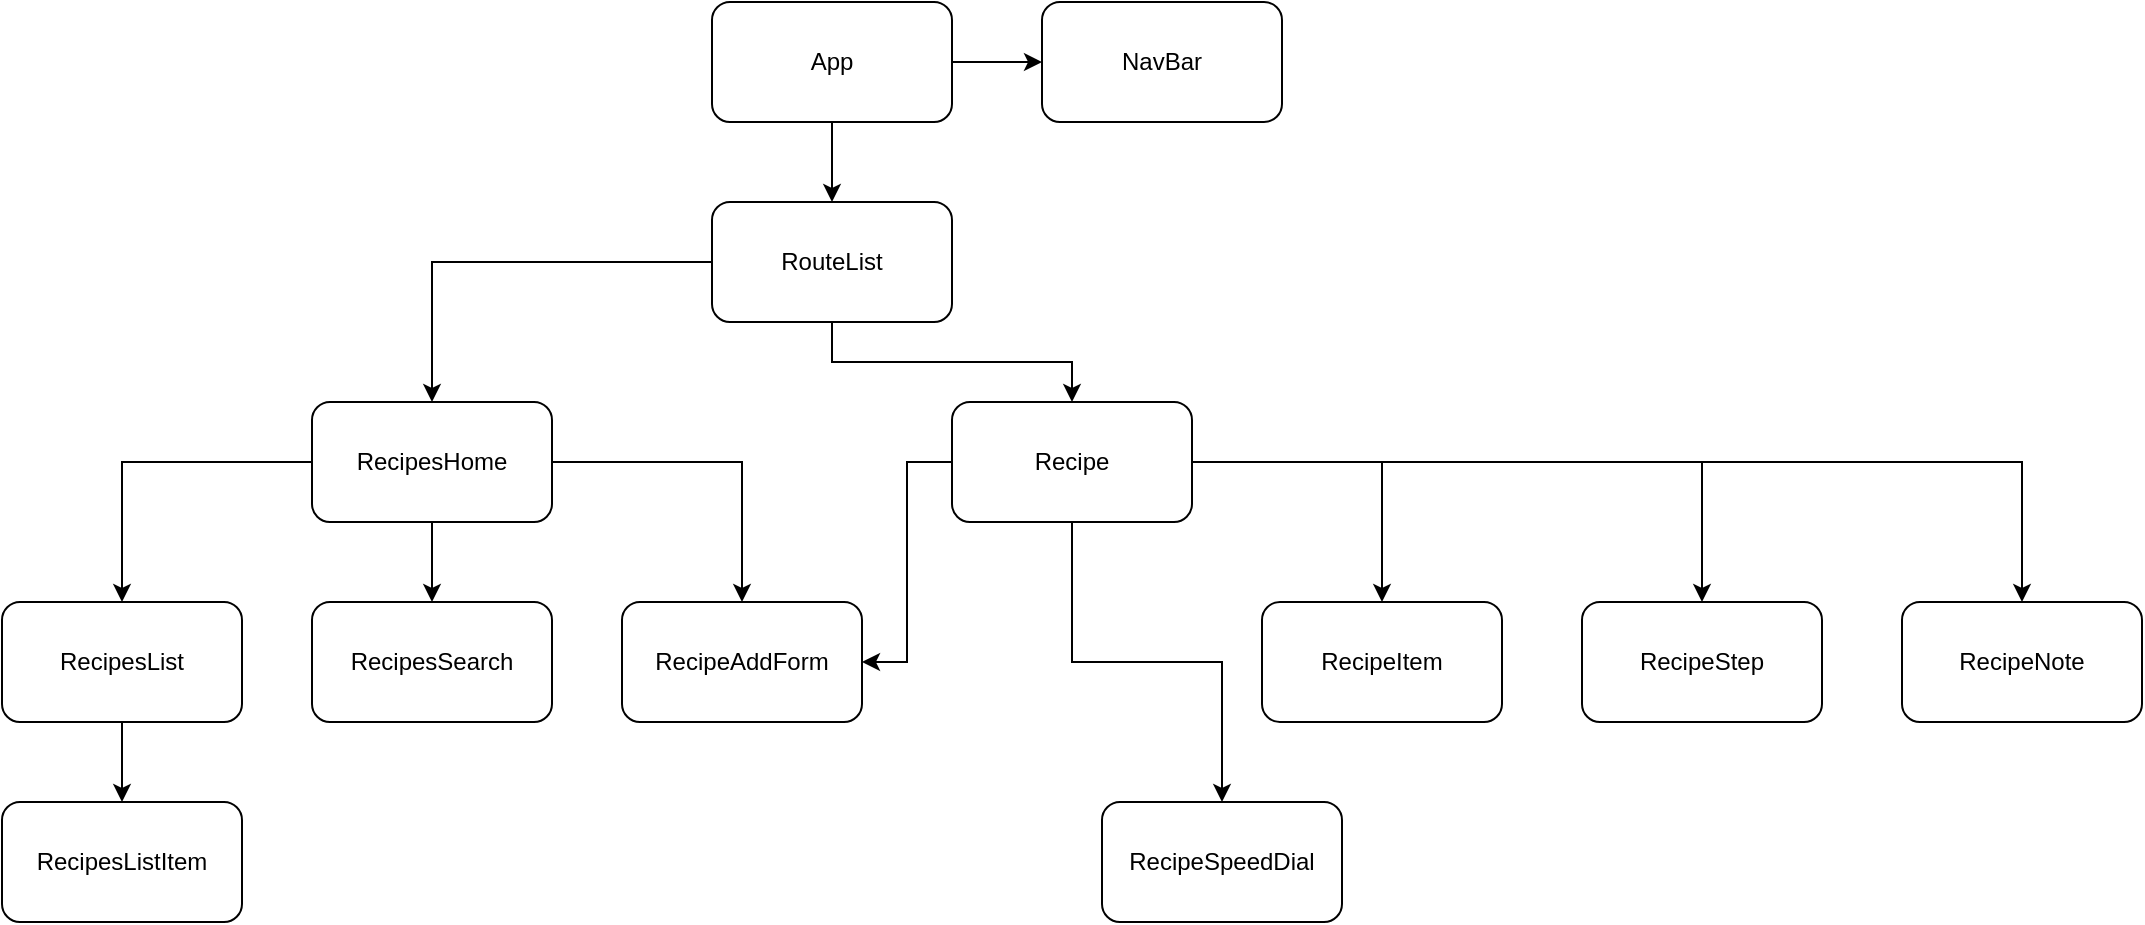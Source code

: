 <mxfile version="21.1.5" type="github">
  <diagram name="Page-1" id="cRDbK9eYe8UcyhCUnPsH">
    <mxGraphModel dx="1026" dy="636" grid="1" gridSize="10" guides="1" tooltips="1" connect="1" arrows="1" fold="1" page="1" pageScale="1" pageWidth="850" pageHeight="1100" math="0" shadow="0">
      <root>
        <mxCell id="0" />
        <mxCell id="1" parent="0" />
        <mxCell id="WAWfPX1g_GacfLOxUS-W-1" style="edgeStyle=orthogonalEdgeStyle;rounded=0;orthogonalLoop=1;jettySize=auto;html=1;entryX=0.5;entryY=0;entryDx=0;entryDy=0;" edge="1" parent="1" source="oDOGdpad-vqsCHCc3Da3-1" target="oDOGdpad-vqsCHCc3Da3-2">
          <mxGeometry relative="1" as="geometry" />
        </mxCell>
        <mxCell id="WAWfPX1g_GacfLOxUS-W-21" style="edgeStyle=orthogonalEdgeStyle;rounded=0;orthogonalLoop=1;jettySize=auto;html=1;entryX=0;entryY=0.5;entryDx=0;entryDy=0;" edge="1" parent="1" source="oDOGdpad-vqsCHCc3Da3-1" target="WAWfPX1g_GacfLOxUS-W-20">
          <mxGeometry relative="1" as="geometry" />
        </mxCell>
        <mxCell id="oDOGdpad-vqsCHCc3Da3-1" value="App" style="rounded=1;whiteSpace=wrap;html=1;" parent="1" vertex="1">
          <mxGeometry x="365" y="90" width="120" height="60" as="geometry" />
        </mxCell>
        <mxCell id="WAWfPX1g_GacfLOxUS-W-2" style="edgeStyle=orthogonalEdgeStyle;rounded=0;orthogonalLoop=1;jettySize=auto;html=1;entryX=0.5;entryY=0;entryDx=0;entryDy=0;" edge="1" parent="1" source="oDOGdpad-vqsCHCc3Da3-2" target="oDOGdpad-vqsCHCc3Da3-3">
          <mxGeometry relative="1" as="geometry" />
        </mxCell>
        <mxCell id="WAWfPX1g_GacfLOxUS-W-4" style="edgeStyle=orthogonalEdgeStyle;rounded=0;orthogonalLoop=1;jettySize=auto;html=1;" edge="1" parent="1" source="oDOGdpad-vqsCHCc3Da3-2" target="WAWfPX1g_GacfLOxUS-W-3">
          <mxGeometry relative="1" as="geometry" />
        </mxCell>
        <mxCell id="oDOGdpad-vqsCHCc3Da3-2" value="RouteList" style="rounded=1;whiteSpace=wrap;html=1;" parent="1" vertex="1">
          <mxGeometry x="365" y="190" width="120" height="60" as="geometry" />
        </mxCell>
        <mxCell id="WAWfPX1g_GacfLOxUS-W-7" style="edgeStyle=orthogonalEdgeStyle;rounded=0;orthogonalLoop=1;jettySize=auto;html=1;entryX=0.5;entryY=0;entryDx=0;entryDy=0;" edge="1" parent="1" source="oDOGdpad-vqsCHCc3Da3-3" target="WAWfPX1g_GacfLOxUS-W-5">
          <mxGeometry relative="1" as="geometry" />
        </mxCell>
        <mxCell id="WAWfPX1g_GacfLOxUS-W-8" style="edgeStyle=orthogonalEdgeStyle;rounded=0;orthogonalLoop=1;jettySize=auto;html=1;entryX=0.5;entryY=0;entryDx=0;entryDy=0;" edge="1" parent="1" source="oDOGdpad-vqsCHCc3Da3-3" target="WAWfPX1g_GacfLOxUS-W-6">
          <mxGeometry relative="1" as="geometry" />
        </mxCell>
        <mxCell id="WAWfPX1g_GacfLOxUS-W-10" style="edgeStyle=orthogonalEdgeStyle;rounded=0;orthogonalLoop=1;jettySize=auto;html=1;entryX=0.5;entryY=0;entryDx=0;entryDy=0;" edge="1" parent="1" source="oDOGdpad-vqsCHCc3Da3-3" target="WAWfPX1g_GacfLOxUS-W-9">
          <mxGeometry relative="1" as="geometry" />
        </mxCell>
        <mxCell id="oDOGdpad-vqsCHCc3Da3-3" value="RecipesHome" style="rounded=1;whiteSpace=wrap;html=1;" parent="1" vertex="1">
          <mxGeometry x="165" y="290" width="120" height="60" as="geometry" />
        </mxCell>
        <mxCell id="WAWfPX1g_GacfLOxUS-W-13" style="edgeStyle=orthogonalEdgeStyle;rounded=0;orthogonalLoop=1;jettySize=auto;html=1;entryX=1;entryY=0.5;entryDx=0;entryDy=0;" edge="1" parent="1" source="WAWfPX1g_GacfLOxUS-W-3" target="WAWfPX1g_GacfLOxUS-W-9">
          <mxGeometry relative="1" as="geometry" />
        </mxCell>
        <mxCell id="WAWfPX1g_GacfLOxUS-W-17" style="edgeStyle=orthogonalEdgeStyle;rounded=0;orthogonalLoop=1;jettySize=auto;html=1;entryX=0.5;entryY=0;entryDx=0;entryDy=0;" edge="1" parent="1" source="WAWfPX1g_GacfLOxUS-W-3" target="WAWfPX1g_GacfLOxUS-W-14">
          <mxGeometry relative="1" as="geometry" />
        </mxCell>
        <mxCell id="WAWfPX1g_GacfLOxUS-W-18" style="edgeStyle=orthogonalEdgeStyle;rounded=0;orthogonalLoop=1;jettySize=auto;html=1;entryX=0.5;entryY=0;entryDx=0;entryDy=0;" edge="1" parent="1" source="WAWfPX1g_GacfLOxUS-W-3" target="WAWfPX1g_GacfLOxUS-W-15">
          <mxGeometry relative="1" as="geometry" />
        </mxCell>
        <mxCell id="WAWfPX1g_GacfLOxUS-W-19" style="edgeStyle=orthogonalEdgeStyle;rounded=0;orthogonalLoop=1;jettySize=auto;html=1;" edge="1" parent="1" source="WAWfPX1g_GacfLOxUS-W-3" target="WAWfPX1g_GacfLOxUS-W-16">
          <mxGeometry relative="1" as="geometry" />
        </mxCell>
        <mxCell id="WAWfPX1g_GacfLOxUS-W-23" style="edgeStyle=orthogonalEdgeStyle;rounded=0;orthogonalLoop=1;jettySize=auto;html=1;entryX=0.5;entryY=0;entryDx=0;entryDy=0;" edge="1" parent="1" source="WAWfPX1g_GacfLOxUS-W-3" target="WAWfPX1g_GacfLOxUS-W-22">
          <mxGeometry relative="1" as="geometry" />
        </mxCell>
        <mxCell id="WAWfPX1g_GacfLOxUS-W-3" value="Recipe" style="rounded=1;whiteSpace=wrap;html=1;" vertex="1" parent="1">
          <mxGeometry x="485" y="290" width="120" height="60" as="geometry" />
        </mxCell>
        <mxCell id="WAWfPX1g_GacfLOxUS-W-5" value="RecipesSearch" style="rounded=1;whiteSpace=wrap;html=1;" vertex="1" parent="1">
          <mxGeometry x="165" y="390" width="120" height="60" as="geometry" />
        </mxCell>
        <mxCell id="WAWfPX1g_GacfLOxUS-W-12" style="edgeStyle=orthogonalEdgeStyle;rounded=0;orthogonalLoop=1;jettySize=auto;html=1;entryX=0.5;entryY=0;entryDx=0;entryDy=0;" edge="1" parent="1" source="WAWfPX1g_GacfLOxUS-W-6" target="WAWfPX1g_GacfLOxUS-W-11">
          <mxGeometry relative="1" as="geometry" />
        </mxCell>
        <mxCell id="WAWfPX1g_GacfLOxUS-W-6" value="RecipesList" style="rounded=1;whiteSpace=wrap;html=1;" vertex="1" parent="1">
          <mxGeometry x="10" y="390" width="120" height="60" as="geometry" />
        </mxCell>
        <mxCell id="WAWfPX1g_GacfLOxUS-W-9" value="RecipeAddForm" style="rounded=1;whiteSpace=wrap;html=1;" vertex="1" parent="1">
          <mxGeometry x="320" y="390" width="120" height="60" as="geometry" />
        </mxCell>
        <mxCell id="WAWfPX1g_GacfLOxUS-W-11" value="RecipesListItem" style="rounded=1;whiteSpace=wrap;html=1;" vertex="1" parent="1">
          <mxGeometry x="10" y="490" width="120" height="60" as="geometry" />
        </mxCell>
        <mxCell id="WAWfPX1g_GacfLOxUS-W-14" value="RecipeItem" style="rounded=1;whiteSpace=wrap;html=1;" vertex="1" parent="1">
          <mxGeometry x="640" y="390" width="120" height="60" as="geometry" />
        </mxCell>
        <mxCell id="WAWfPX1g_GacfLOxUS-W-15" value="RecipeStep" style="rounded=1;whiteSpace=wrap;html=1;" vertex="1" parent="1">
          <mxGeometry x="800" y="390" width="120" height="60" as="geometry" />
        </mxCell>
        <mxCell id="WAWfPX1g_GacfLOxUS-W-16" value="RecipeNote" style="rounded=1;whiteSpace=wrap;html=1;" vertex="1" parent="1">
          <mxGeometry x="960" y="390" width="120" height="60" as="geometry" />
        </mxCell>
        <mxCell id="WAWfPX1g_GacfLOxUS-W-20" value="NavBar" style="rounded=1;whiteSpace=wrap;html=1;" vertex="1" parent="1">
          <mxGeometry x="530" y="90" width="120" height="60" as="geometry" />
        </mxCell>
        <mxCell id="WAWfPX1g_GacfLOxUS-W-22" value="RecipeSpeedDial" style="rounded=1;whiteSpace=wrap;html=1;" vertex="1" parent="1">
          <mxGeometry x="560" y="490" width="120" height="60" as="geometry" />
        </mxCell>
      </root>
    </mxGraphModel>
  </diagram>
</mxfile>
